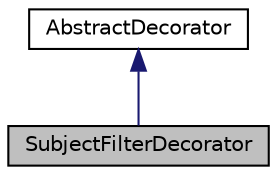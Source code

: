 digraph "SubjectFilterDecorator"
{
  edge [fontname="Helvetica",fontsize="10",labelfontname="Helvetica",labelfontsize="10"];
  node [fontname="Helvetica",fontsize="10",shape=record];
  Node1 [label="SubjectFilterDecorator",height=0.2,width=0.4,color="black", fillcolor="grey75", style="filled", fontcolor="black"];
  Node2 -> Node1 [dir="back",color="midnightblue",fontsize="10",style="solid",fontname="Helvetica"];
  Node2 [label="AbstractDecorator",height=0.2,width=0.4,color="black", fillcolor="white", style="filled",URL="$class_cake_1_1_event_1_1_decorator_1_1_abstract_decorator.html"];
}
